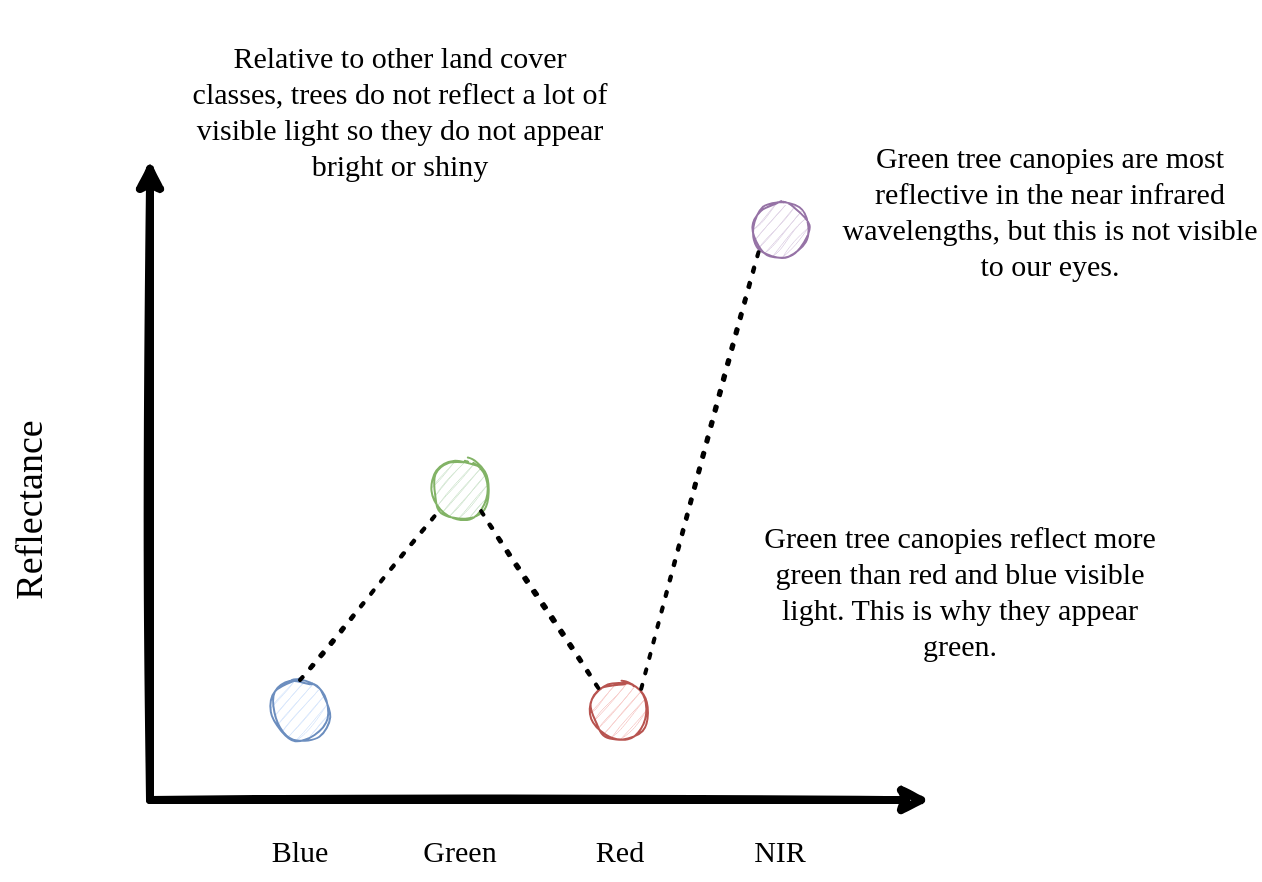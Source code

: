 <mxfile version="15.8.7" type="device"><diagram id="GB5efAruDZRxEe1LkomD" name="Page-1"><mxGraphModel dx="932" dy="581" grid="1" gridSize="10" guides="1" tooltips="1" connect="1" arrows="1" fold="1" page="1" pageScale="1" pageWidth="827" pageHeight="1169" math="0" shadow="0"><root><mxCell id="0"/><mxCell id="1" parent="0"/><mxCell id="yZN_-aeGFEubWrFcRlRo-1" value="" style="endArrow=classic;html=1;rounded=0;strokeWidth=4;sketch=1;fontFamily=Comic Sans MS;" edge="1" parent="1"><mxGeometry width="50" height="50" relative="1" as="geometry"><mxPoint x="120" y="440" as="sourcePoint"/><mxPoint x="120" y="120" as="targetPoint"/></mxGeometry></mxCell><mxCell id="yZN_-aeGFEubWrFcRlRo-2" value="" style="endArrow=classic;html=1;rounded=0;strokeWidth=4;sketch=1;fontFamily=Comic Sans MS;" edge="1" parent="1"><mxGeometry width="50" height="50" relative="1" as="geometry"><mxPoint x="120" y="440" as="sourcePoint"/><mxPoint x="510" y="440" as="targetPoint"/></mxGeometry></mxCell><mxCell id="yZN_-aeGFEubWrFcRlRo-3" value="" style="ellipse;whiteSpace=wrap;html=1;aspect=fixed;fillColor=#dae8fc;strokeColor=#6c8ebf;sketch=1;fontFamily=Comic Sans MS;" vertex="1" parent="1"><mxGeometry x="180" y="380" width="30" height="30" as="geometry"/></mxCell><mxCell id="yZN_-aeGFEubWrFcRlRo-4" value="" style="ellipse;whiteSpace=wrap;html=1;aspect=fixed;fillColor=#d5e8d4;strokeColor=#82b366;sketch=1;fontFamily=Comic Sans MS;" vertex="1" parent="1"><mxGeometry x="260" y="270" width="30" height="30" as="geometry"/></mxCell><mxCell id="yZN_-aeGFEubWrFcRlRo-5" value="" style="ellipse;whiteSpace=wrap;html=1;aspect=fixed;fillColor=#f8cecc;strokeColor=#b85450;sketch=1;fontFamily=Comic Sans MS;" vertex="1" parent="1"><mxGeometry x="340" y="380" width="30" height="30" as="geometry"/></mxCell><mxCell id="yZN_-aeGFEubWrFcRlRo-6" value="" style="ellipse;whiteSpace=wrap;html=1;aspect=fixed;fillColor=#e1d5e7;strokeColor=#9673a6;sketch=1;fontFamily=Comic Sans MS;" vertex="1" parent="1"><mxGeometry x="420" y="140" width="30" height="30" as="geometry"/></mxCell><mxCell id="yZN_-aeGFEubWrFcRlRo-7" value="Blue" style="text;html=1;strokeColor=none;fillColor=none;align=center;verticalAlign=middle;whiteSpace=wrap;rounded=0;fontSize=15;sketch=1;fontFamily=Comic Sans MS;" vertex="1" parent="1"><mxGeometry x="165" y="450" width="60" height="30" as="geometry"/></mxCell><mxCell id="yZN_-aeGFEubWrFcRlRo-8" value="Green" style="text;html=1;strokeColor=none;fillColor=none;align=center;verticalAlign=middle;whiteSpace=wrap;rounded=0;fontSize=15;sketch=1;fontFamily=Comic Sans MS;" vertex="1" parent="1"><mxGeometry x="245" y="450" width="60" height="30" as="geometry"/></mxCell><mxCell id="yZN_-aeGFEubWrFcRlRo-9" value="Red" style="text;html=1;strokeColor=none;fillColor=none;align=center;verticalAlign=middle;whiteSpace=wrap;rounded=0;fontSize=15;sketch=1;fontFamily=Comic Sans MS;" vertex="1" parent="1"><mxGeometry x="325" y="450" width="60" height="30" as="geometry"/></mxCell><mxCell id="yZN_-aeGFEubWrFcRlRo-10" value="NIR" style="text;html=1;strokeColor=none;fillColor=none;align=center;verticalAlign=middle;whiteSpace=wrap;rounded=0;fontSize=15;sketch=1;fontFamily=Comic Sans MS;" vertex="1" parent="1"><mxGeometry x="405" y="450" width="60" height="30" as="geometry"/></mxCell><mxCell id="yZN_-aeGFEubWrFcRlRo-12" value="" style="endArrow=none;dashed=1;html=1;dashPattern=1 3;strokeWidth=2;rounded=0;sketch=1;exitX=0.5;exitY=0;exitDx=0;exitDy=0;entryX=0;entryY=1;entryDx=0;entryDy=0;fontFamily=Comic Sans MS;" edge="1" parent="1" source="yZN_-aeGFEubWrFcRlRo-3" target="yZN_-aeGFEubWrFcRlRo-4"><mxGeometry width="50" height="50" relative="1" as="geometry"><mxPoint x="390" y="330" as="sourcePoint"/><mxPoint x="440" y="280" as="targetPoint"/></mxGeometry></mxCell><mxCell id="yZN_-aeGFEubWrFcRlRo-13" value="" style="endArrow=none;dashed=1;html=1;dashPattern=1 3;strokeWidth=2;rounded=0;sketch=1;exitX=1;exitY=1;exitDx=0;exitDy=0;entryX=0;entryY=0;entryDx=0;entryDy=0;fontFamily=Comic Sans MS;" edge="1" parent="1" source="yZN_-aeGFEubWrFcRlRo-4" target="yZN_-aeGFEubWrFcRlRo-5"><mxGeometry width="50" height="50" relative="1" as="geometry"><mxPoint x="390" y="330" as="sourcePoint"/><mxPoint x="440" y="280" as="targetPoint"/></mxGeometry></mxCell><mxCell id="yZN_-aeGFEubWrFcRlRo-14" value="" style="endArrow=none;dashed=1;html=1;dashPattern=1 3;strokeWidth=2;rounded=0;sketch=1;exitX=1;exitY=0;exitDx=0;exitDy=0;entryX=0;entryY=1;entryDx=0;entryDy=0;fontFamily=Comic Sans MS;" edge="1" parent="1" source="yZN_-aeGFEubWrFcRlRo-5" target="yZN_-aeGFEubWrFcRlRo-6"><mxGeometry width="50" height="50" relative="1" as="geometry"><mxPoint x="390" y="330" as="sourcePoint"/><mxPoint x="440" y="280" as="targetPoint"/></mxGeometry></mxCell><mxCell id="yZN_-aeGFEubWrFcRlRo-15" value="&lt;font style=&quot;font-size: 19px&quot;&gt;Reflectance&lt;/font&gt;" style="text;html=1;strokeColor=none;fillColor=none;align=center;verticalAlign=middle;whiteSpace=wrap;rounded=0;rotation=-90;sketch=1;fontFamily=Comic Sans MS;" vertex="1" parent="1"><mxGeometry x="30" y="280" width="60" height="30" as="geometry"/></mxCell><mxCell id="yZN_-aeGFEubWrFcRlRo-16" value="Green tree canopies reflect more green than red and blue visible light. This is why they appear green." style="text;html=1;strokeColor=none;fillColor=none;align=center;verticalAlign=middle;whiteSpace=wrap;rounded=0;fontSize=15;sketch=1;fontFamily=Comic Sans MS;" vertex="1" parent="1"><mxGeometry x="420" y="280" width="210" height="110" as="geometry"/></mxCell><mxCell id="yZN_-aeGFEubWrFcRlRo-17" value="Green tree canopies are most reflective in the near infrared wavelengths, but this is not visible to our eyes." style="text;html=1;strokeColor=none;fillColor=none;align=center;verticalAlign=middle;whiteSpace=wrap;rounded=0;fontSize=15;sketch=1;fontFamily=Comic Sans MS;" vertex="1" parent="1"><mxGeometry x="465" y="90" width="210" height="110" as="geometry"/></mxCell><mxCell id="yZN_-aeGFEubWrFcRlRo-18" value="Relative to other land cover classes, trees do not reflect a lot of visible light so they do not appear bright or shiny" style="text;html=1;strokeColor=none;fillColor=none;align=center;verticalAlign=middle;whiteSpace=wrap;rounded=0;fontSize=15;sketch=1;fontFamily=Comic Sans MS;" vertex="1" parent="1"><mxGeometry x="140" y="40" width="210" height="110" as="geometry"/></mxCell></root></mxGraphModel></diagram></mxfile>